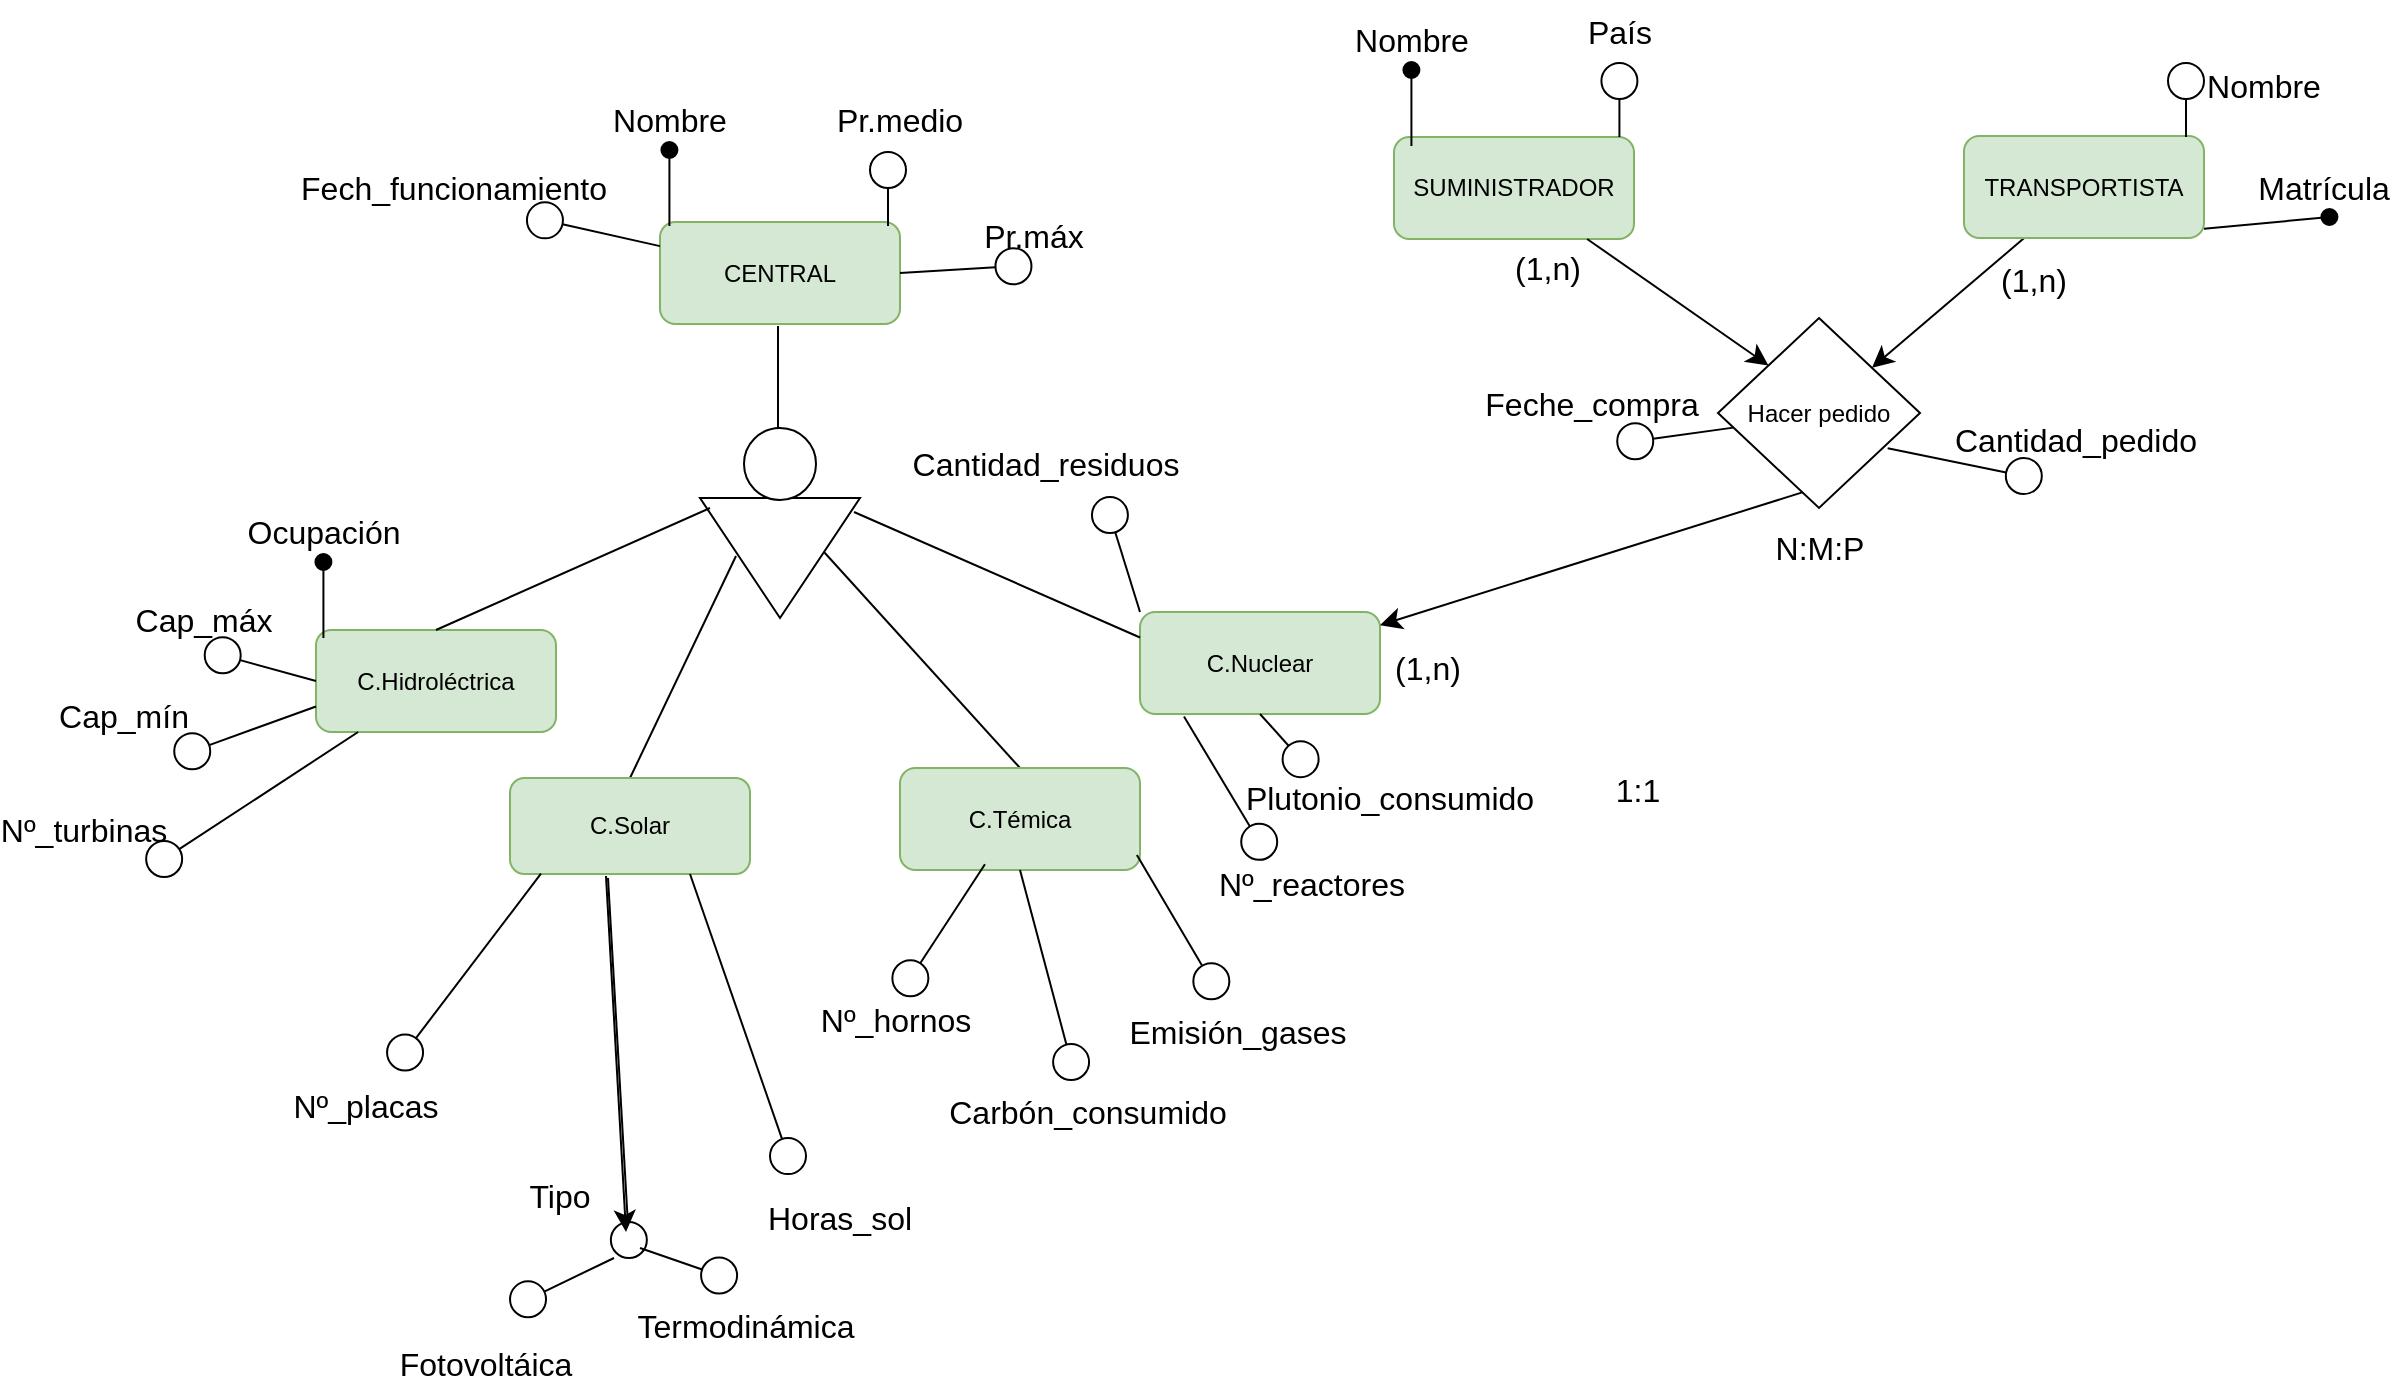 <mxfile version="24.7.16">
  <diagram name="Página-1" id="MTqiPwXKSIevzz44UziV">
    <mxGraphModel dx="1595" dy="1123" grid="0" gridSize="10" guides="1" tooltips="1" connect="1" arrows="1" fold="1" page="0" pageScale="1" pageWidth="827" pageHeight="1169" math="0" shadow="0">
      <root>
        <mxCell id="0" />
        <mxCell id="1" parent="0" />
        <mxCell id="ZOnOiDZ3vCkssA7ZhaMy-1" style="edgeStyle=none;curved=1;rounded=0;orthogonalLoop=1;jettySize=auto;html=1;entryX=0.5;entryY=0;entryDx=0;entryDy=0;fontSize=12;startSize=8;endSize=8;endArrow=none;endFill=0;" edge="1" parent="1">
          <mxGeometry relative="1" as="geometry">
            <mxPoint x="201" y="144" as="sourcePoint" />
            <mxPoint x="201" y="196" as="targetPoint" />
          </mxGeometry>
        </mxCell>
        <mxCell id="ZOnOiDZ3vCkssA7ZhaMy-2" value="CENTRAL" style="rounded=1;whiteSpace=wrap;html=1;fillColor=#d5e8d4;strokeColor=#82b366;" vertex="1" parent="1">
          <mxGeometry x="142" y="92" width="120" height="51" as="geometry" />
        </mxCell>
        <mxCell id="ZOnOiDZ3vCkssA7ZhaMy-3" value="" style="triangle;whiteSpace=wrap;html=1;rotation=90;" vertex="1" parent="1">
          <mxGeometry x="172" y="220" width="60" height="80" as="geometry" />
        </mxCell>
        <mxCell id="ZOnOiDZ3vCkssA7ZhaMy-4" value="" style="ellipse;whiteSpace=wrap;html=1;aspect=fixed;" vertex="1" parent="1">
          <mxGeometry x="184" y="195" width="36" height="36" as="geometry" />
        </mxCell>
        <mxCell id="ZOnOiDZ3vCkssA7ZhaMy-5" value="" style="endArrow=none;html=1;rounded=0;fontSize=12;startSize=8;endSize=8;curved=1;exitX=0.5;exitY=0;exitDx=0;exitDy=0;" edge="1" parent="1" source="ZOnOiDZ3vCkssA7ZhaMy-8">
          <mxGeometry width="50" height="50" relative="1" as="geometry">
            <mxPoint x="130" y="309" as="sourcePoint" />
            <mxPoint x="180" y="259" as="targetPoint" />
          </mxGeometry>
        </mxCell>
        <mxCell id="ZOnOiDZ3vCkssA7ZhaMy-6" value="" style="endArrow=none;html=1;rounded=0;fontSize=12;startSize=8;endSize=8;curved=1;entryX=0.5;entryY=0;entryDx=0;entryDy=0;" edge="1" parent="1" target="ZOnOiDZ3vCkssA7ZhaMy-9">
          <mxGeometry width="50" height="50" relative="1" as="geometry">
            <mxPoint x="224" y="257" as="sourcePoint" />
            <mxPoint x="270" y="300" as="targetPoint" />
          </mxGeometry>
        </mxCell>
        <mxCell id="ZOnOiDZ3vCkssA7ZhaMy-7" value="C.Hidroléctrica" style="rounded=1;whiteSpace=wrap;html=1;fillColor=#d5e8d4;strokeColor=#82b366;" vertex="1" parent="1">
          <mxGeometry x="-30" y="296" width="120" height="51" as="geometry" />
        </mxCell>
        <mxCell id="ZOnOiDZ3vCkssA7ZhaMy-8" value="C.Solar" style="rounded=1;whiteSpace=wrap;html=1;fillColor=#d5e8d4;strokeColor=#82b366;" vertex="1" parent="1">
          <mxGeometry x="67" y="370" width="120" height="48" as="geometry" />
        </mxCell>
        <mxCell id="ZOnOiDZ3vCkssA7ZhaMy-9" value="C.Témica" style="rounded=1;whiteSpace=wrap;html=1;fillColor=#d5e8d4;strokeColor=#82b366;" vertex="1" parent="1">
          <mxGeometry x="262" y="365" width="120" height="51" as="geometry" />
        </mxCell>
        <mxCell id="ZOnOiDZ3vCkssA7ZhaMy-10" value="C.Nuclear" style="rounded=1;whiteSpace=wrap;html=1;fillColor=#d5e8d4;strokeColor=#82b366;" vertex="1" parent="1">
          <mxGeometry x="382" y="287" width="120" height="51" as="geometry" />
        </mxCell>
        <mxCell id="ZOnOiDZ3vCkssA7ZhaMy-11" value="" style="endArrow=none;html=1;rounded=0;fontSize=12;startSize=8;endSize=8;curved=1;exitX=0.5;exitY=0;exitDx=0;exitDy=0;" edge="1" parent="1" source="ZOnOiDZ3vCkssA7ZhaMy-7">
          <mxGeometry width="50" height="50" relative="1" as="geometry">
            <mxPoint x="117" y="285" as="sourcePoint" />
            <mxPoint x="167" y="235" as="targetPoint" />
          </mxGeometry>
        </mxCell>
        <mxCell id="ZOnOiDZ3vCkssA7ZhaMy-12" value="" style="endArrow=none;html=1;rounded=0;fontSize=12;startSize=8;endSize=8;curved=1;entryX=0;entryY=0.25;entryDx=0;entryDy=0;" edge="1" parent="1" target="ZOnOiDZ3vCkssA7ZhaMy-10">
          <mxGeometry width="50" height="50" relative="1" as="geometry">
            <mxPoint x="239" y="237" as="sourcePoint" />
            <mxPoint x="337" y="345" as="targetPoint" />
          </mxGeometry>
        </mxCell>
        <mxCell id="ZOnOiDZ3vCkssA7ZhaMy-13" value="Nombre" style="text;html=1;align=center;verticalAlign=middle;whiteSpace=wrap;rounded=0;fontSize=16;" vertex="1" parent="1">
          <mxGeometry x="117" y="26" width="60" height="30" as="geometry" />
        </mxCell>
        <mxCell id="ZOnOiDZ3vCkssA7ZhaMy-14" value="" style="endArrow=oval;html=1;rounded=0;fontSize=12;startSize=8;endSize=8;curved=1;entryX=0.5;entryY=1;entryDx=0;entryDy=0;endFill=1;" edge="1" parent="1">
          <mxGeometry width="50" height="50" relative="1" as="geometry">
            <mxPoint x="146.71" y="94" as="sourcePoint" />
            <mxPoint x="146.71" y="56" as="targetPoint" />
          </mxGeometry>
        </mxCell>
        <mxCell id="ZOnOiDZ3vCkssA7ZhaMy-15" value="Pr.medio" style="text;html=1;align=center;verticalAlign=middle;whiteSpace=wrap;rounded=0;fontSize=16;" vertex="1" parent="1">
          <mxGeometry x="232" y="26" width="60" height="30" as="geometry" />
        </mxCell>
        <mxCell id="ZOnOiDZ3vCkssA7ZhaMy-16" value="" style="endArrow=circle;html=1;rounded=0;fontSize=12;startSize=8;endSize=8;curved=1;entryX=0.5;entryY=1;entryDx=0;entryDy=0;endFill=0;" edge="1" parent="1">
          <mxGeometry width="50" height="50" relative="1" as="geometry">
            <mxPoint x="256.0" y="94" as="sourcePoint" />
            <mxPoint x="256.0" y="56" as="targetPoint" />
          </mxGeometry>
        </mxCell>
        <mxCell id="ZOnOiDZ3vCkssA7ZhaMy-17" value="Pr.máx" style="text;html=1;align=center;verticalAlign=middle;whiteSpace=wrap;rounded=0;fontSize=16;" vertex="1" parent="1">
          <mxGeometry x="299" y="83.5" width="60" height="30" as="geometry" />
        </mxCell>
        <mxCell id="ZOnOiDZ3vCkssA7ZhaMy-18" value="" style="endArrow=circle;html=1;rounded=0;fontSize=12;startSize=8;endSize=8;curved=1;entryX=0.5;entryY=1;entryDx=0;entryDy=0;endFill=0;exitX=1;exitY=0.5;exitDx=0;exitDy=0;" edge="1" parent="1" source="ZOnOiDZ3vCkssA7ZhaMy-2">
          <mxGeometry width="50" height="50" relative="1" as="geometry">
            <mxPoint x="328.71" y="151.5" as="sourcePoint" />
            <mxPoint x="328.71" y="113.5" as="targetPoint" />
          </mxGeometry>
        </mxCell>
        <mxCell id="ZOnOiDZ3vCkssA7ZhaMy-19" value="Fech_funcionamiento" style="text;html=1;align=center;verticalAlign=middle;whiteSpace=wrap;rounded=0;fontSize=16;" vertex="1" parent="1">
          <mxGeometry x="9" y="60" width="60" height="30" as="geometry" />
        </mxCell>
        <mxCell id="ZOnOiDZ3vCkssA7ZhaMy-20" value="" style="endArrow=circle;html=1;rounded=0;fontSize=12;startSize=8;endSize=8;curved=1;entryX=0.5;entryY=1;entryDx=0;entryDy=0;endFill=0;" edge="1" parent="1" source="ZOnOiDZ3vCkssA7ZhaMy-2">
          <mxGeometry width="50" height="50" relative="1" as="geometry">
            <mxPoint x="74.71" y="127" as="sourcePoint" />
            <mxPoint x="74.71" y="89" as="targetPoint" />
          </mxGeometry>
        </mxCell>
        <mxCell id="ZOnOiDZ3vCkssA7ZhaMy-21" value="Ocupación" style="text;html=1;align=center;verticalAlign=middle;whiteSpace=wrap;rounded=0;fontSize=16;" vertex="1" parent="1">
          <mxGeometry x="-56" y="232" width="60" height="30" as="geometry" />
        </mxCell>
        <mxCell id="ZOnOiDZ3vCkssA7ZhaMy-22" value="" style="endArrow=oval;html=1;rounded=0;fontSize=12;startSize=8;endSize=8;curved=1;entryX=0.5;entryY=1;entryDx=0;entryDy=0;endFill=1;" edge="1" parent="1">
          <mxGeometry width="50" height="50" relative="1" as="geometry">
            <mxPoint x="-26.29" y="300" as="sourcePoint" />
            <mxPoint x="-26.29" y="262" as="targetPoint" />
          </mxGeometry>
        </mxCell>
        <mxCell id="ZOnOiDZ3vCkssA7ZhaMy-23" value="Cap_máx" style="text;html=1;align=center;verticalAlign=middle;whiteSpace=wrap;rounded=0;fontSize=16;" vertex="1" parent="1">
          <mxGeometry x="-116" y="276" width="60" height="30" as="geometry" />
        </mxCell>
        <mxCell id="ZOnOiDZ3vCkssA7ZhaMy-24" value="" style="endArrow=circle;html=1;rounded=0;fontSize=12;startSize=8;endSize=8;curved=1;entryX=0.5;entryY=1;entryDx=0;entryDy=0;endFill=0;exitX=0;exitY=0.5;exitDx=0;exitDy=0;" edge="1" parent="1" source="ZOnOiDZ3vCkssA7ZhaMy-7">
          <mxGeometry width="50" height="50" relative="1" as="geometry">
            <mxPoint x="-86.29" y="344" as="sourcePoint" />
            <mxPoint x="-86.29" y="306" as="targetPoint" />
          </mxGeometry>
        </mxCell>
        <mxCell id="ZOnOiDZ3vCkssA7ZhaMy-26" value="Cap_mín" style="text;html=1;align=center;verticalAlign=middle;whiteSpace=wrap;rounded=0;fontSize=16;" vertex="1" parent="1">
          <mxGeometry x="-156" y="324" width="60" height="30" as="geometry" />
        </mxCell>
        <mxCell id="ZOnOiDZ3vCkssA7ZhaMy-27" value="" style="endArrow=circle;html=1;rounded=0;fontSize=12;startSize=8;endSize=8;curved=1;entryX=0.5;entryY=1;entryDx=0;entryDy=0;endFill=0;exitX=0;exitY=0.75;exitDx=0;exitDy=0;" edge="1" parent="1" source="ZOnOiDZ3vCkssA7ZhaMy-7">
          <mxGeometry width="50" height="50" relative="1" as="geometry">
            <mxPoint x="-101.29" y="398" as="sourcePoint" />
            <mxPoint x="-101.29" y="360" as="targetPoint" />
          </mxGeometry>
        </mxCell>
        <mxCell id="ZOnOiDZ3vCkssA7ZhaMy-28" value="Nº_turbinas" style="text;html=1;align=center;verticalAlign=middle;whiteSpace=wrap;rounded=0;fontSize=16;" vertex="1" parent="1">
          <mxGeometry x="-176" y="380.5" width="60" height="30" as="geometry" />
        </mxCell>
        <mxCell id="ZOnOiDZ3vCkssA7ZhaMy-29" value="" style="endArrow=circle;html=1;rounded=0;fontSize=12;startSize=8;endSize=8;curved=1;entryX=0.5;entryY=1;entryDx=0;entryDy=0;endFill=0;" edge="1" parent="1" source="ZOnOiDZ3vCkssA7ZhaMy-7">
          <mxGeometry width="50" height="50" relative="1" as="geometry">
            <mxPoint x="-114.29" y="454" as="sourcePoint" />
            <mxPoint x="-114.29" y="416" as="targetPoint" />
          </mxGeometry>
        </mxCell>
        <mxCell id="ZOnOiDZ3vCkssA7ZhaMy-41" value="Nº_placas" style="text;html=1;align=center;verticalAlign=middle;whiteSpace=wrap;rounded=0;fontSize=16;" vertex="1" parent="1">
          <mxGeometry x="-35" y="519" width="60" height="30" as="geometry" />
        </mxCell>
        <mxCell id="ZOnOiDZ3vCkssA7ZhaMy-42" value="" style="endArrow=circle;html=1;rounded=0;fontSize=12;startSize=8;endSize=8;curved=1;entryX=0.5;entryY=1;entryDx=0;entryDy=0;endFill=0;exitX=0.129;exitY=0.997;exitDx=0;exitDy=0;exitPerimeter=0;" edge="1" parent="1" source="ZOnOiDZ3vCkssA7ZhaMy-8">
          <mxGeometry width="50" height="50" relative="1" as="geometry">
            <mxPoint x="66.997" y="486.002" as="sourcePoint" />
            <mxPoint x="8.48" y="515.18" as="targetPoint" />
          </mxGeometry>
        </mxCell>
        <mxCell id="ZOnOiDZ3vCkssA7ZhaMy-60" value="Tipo" style="text;html=1;align=center;verticalAlign=middle;whiteSpace=wrap;rounded=0;fontSize=16;" vertex="1" parent="1">
          <mxGeometry x="62" y="564" width="60" height="30" as="geometry" />
        </mxCell>
        <mxCell id="ZOnOiDZ3vCkssA7ZhaMy-61" value="" style="endArrow=circle;html=1;rounded=0;fontSize=12;startSize=8;endSize=8;curved=1;endFill=0;" edge="1" parent="1">
          <mxGeometry width="50" height="50" relative="1" as="geometry">
            <mxPoint x="116" y="420" as="sourcePoint" />
            <mxPoint x="127" y="611" as="targetPoint" />
          </mxGeometry>
        </mxCell>
        <mxCell id="ZOnOiDZ3vCkssA7ZhaMy-62" value="" style="endArrow=classic;html=1;rounded=0;fontSize=12;startSize=8;endSize=8;curved=1;exitX=0.4;exitY=1.021;exitDx=0;exitDy=0;exitPerimeter=0;" edge="1" parent="1" source="ZOnOiDZ3vCkssA7ZhaMy-8">
          <mxGeometry width="50" height="50" relative="1" as="geometry">
            <mxPoint x="102" y="606" as="sourcePoint" />
            <mxPoint x="125" y="597" as="targetPoint" />
          </mxGeometry>
        </mxCell>
        <mxCell id="ZOnOiDZ3vCkssA7ZhaMy-63" value="" style="endArrow=circle;html=1;rounded=0;fontSize=12;startSize=8;endSize=8;curved=1;endFill=0;" edge="1" parent="1">
          <mxGeometry width="50" height="50" relative="1" as="geometry">
            <mxPoint x="119" y="610" as="sourcePoint" />
            <mxPoint x="67" y="635" as="targetPoint" />
          </mxGeometry>
        </mxCell>
        <mxCell id="ZOnOiDZ3vCkssA7ZhaMy-64" value="" style="endArrow=circle;html=1;rounded=0;fontSize=12;startSize=8;endSize=8;curved=1;endFill=0;" edge="1" parent="1">
          <mxGeometry width="50" height="50" relative="1" as="geometry">
            <mxPoint x="132" y="605" as="sourcePoint" />
            <mxPoint x="181" y="622" as="targetPoint" />
          </mxGeometry>
        </mxCell>
        <mxCell id="ZOnOiDZ3vCkssA7ZhaMy-65" value="Termodinámica" style="text;html=1;align=center;verticalAlign=middle;whiteSpace=wrap;rounded=0;fontSize=16;" vertex="1" parent="1">
          <mxGeometry x="155" y="629" width="60" height="30" as="geometry" />
        </mxCell>
        <mxCell id="ZOnOiDZ3vCkssA7ZhaMy-66" value="Fotovoltáica" style="text;html=1;align=center;verticalAlign=middle;whiteSpace=wrap;rounded=0;fontSize=16;" vertex="1" parent="1">
          <mxGeometry x="25" y="648" width="60" height="30" as="geometry" />
        </mxCell>
        <mxCell id="ZOnOiDZ3vCkssA7ZhaMy-68" value="Horas_sol" style="text;html=1;align=center;verticalAlign=middle;whiteSpace=wrap;rounded=0;fontSize=16;" vertex="1" parent="1">
          <mxGeometry x="202" y="575" width="60" height="30" as="geometry" />
        </mxCell>
        <mxCell id="ZOnOiDZ3vCkssA7ZhaMy-69" value="" style="endArrow=circle;html=1;rounded=0;fontSize=12;startSize=8;endSize=8;curved=1;endFill=0;exitX=0.75;exitY=1;exitDx=0;exitDy=0;" edge="1" parent="1" source="ZOnOiDZ3vCkssA7ZhaMy-8">
          <mxGeometry width="50" height="50" relative="1" as="geometry">
            <mxPoint x="129.0" y="323.996" as="sourcePoint" />
            <mxPoint x="209.28" y="568.5" as="targetPoint" />
          </mxGeometry>
        </mxCell>
        <mxCell id="ZOnOiDZ3vCkssA7ZhaMy-70" value="Nº_hornos" style="text;html=1;align=center;verticalAlign=middle;whiteSpace=wrap;rounded=0;fontSize=16;" vertex="1" parent="1">
          <mxGeometry x="230" y="476" width="60" height="30" as="geometry" />
        </mxCell>
        <mxCell id="ZOnOiDZ3vCkssA7ZhaMy-71" value="" style="endArrow=circle;html=1;rounded=0;fontSize=12;startSize=8;endSize=8;curved=1;entryX=0.5;entryY=1;entryDx=0;entryDy=0;endFill=0;exitX=0.354;exitY=0.944;exitDx=0;exitDy=0;exitPerimeter=0;" edge="1" parent="1" source="ZOnOiDZ3vCkssA7ZhaMy-9">
          <mxGeometry width="50" height="50" relative="1" as="geometry">
            <mxPoint x="280" y="423" as="sourcePoint" />
            <mxPoint x="261.71" y="478.5" as="targetPoint" />
          </mxGeometry>
        </mxCell>
        <mxCell id="ZOnOiDZ3vCkssA7ZhaMy-73" value="Carbón_consumido" style="text;html=1;align=center;verticalAlign=middle;whiteSpace=wrap;rounded=0;fontSize=16;" vertex="1" parent="1">
          <mxGeometry x="326" y="522" width="60" height="30" as="geometry" />
        </mxCell>
        <mxCell id="ZOnOiDZ3vCkssA7ZhaMy-74" value="" style="endArrow=circle;html=1;rounded=0;fontSize=12;startSize=8;endSize=8;curved=1;entryX=0.402;entryY=-0.01;entryDx=0;entryDy=0;endFill=0;exitX=0.5;exitY=1;exitDx=0;exitDy=0;entryPerimeter=0;" edge="1" parent="1" source="ZOnOiDZ3vCkssA7ZhaMy-9" target="ZOnOiDZ3vCkssA7ZhaMy-73">
          <mxGeometry width="50" height="50" relative="1" as="geometry">
            <mxPoint x="384" y="435" as="sourcePoint" />
            <mxPoint x="365.71" y="490.5" as="targetPoint" />
          </mxGeometry>
        </mxCell>
        <mxCell id="ZOnOiDZ3vCkssA7ZhaMy-75" value="Emisión_gases" style="text;html=1;align=center;verticalAlign=middle;whiteSpace=wrap;rounded=0;fontSize=16;" vertex="1" parent="1">
          <mxGeometry x="401" y="482" width="60" height="30" as="geometry" />
        </mxCell>
        <mxCell id="ZOnOiDZ3vCkssA7ZhaMy-76" value="" style="endArrow=circle;html=1;rounded=0;fontSize=12;startSize=8;endSize=8;curved=1;entryX=0.5;entryY=1;entryDx=0;entryDy=0;endFill=0;exitX=0.987;exitY=0.854;exitDx=0;exitDy=0;exitPerimeter=0;" edge="1" parent="1" source="ZOnOiDZ3vCkssA7ZhaMy-9">
          <mxGeometry width="50" height="50" relative="1" as="geometry">
            <mxPoint x="386.0" y="395.996" as="sourcePoint" />
            <mxPoint x="422.75" y="480.23" as="targetPoint" />
          </mxGeometry>
        </mxCell>
        <mxCell id="ZOnOiDZ3vCkssA7ZhaMy-77" value="SUMINISTRADOR" style="rounded=1;whiteSpace=wrap;html=1;fillColor=#d5e8d4;strokeColor=#82b366;" vertex="1" parent="1">
          <mxGeometry x="509" y="49.5" width="120" height="51" as="geometry" />
        </mxCell>
        <mxCell id="ZOnOiDZ3vCkssA7ZhaMy-124" style="edgeStyle=none;curved=1;rounded=0;orthogonalLoop=1;jettySize=auto;html=1;fontSize=12;startSize=8;endSize=8;" edge="1" parent="1" source="ZOnOiDZ3vCkssA7ZhaMy-82" target="ZOnOiDZ3vCkssA7ZhaMy-122">
          <mxGeometry relative="1" as="geometry" />
        </mxCell>
        <mxCell id="ZOnOiDZ3vCkssA7ZhaMy-82" value="TRANSPORTISTA" style="rounded=1;whiteSpace=wrap;html=1;fillColor=#d5e8d4;strokeColor=#82b366;" vertex="1" parent="1">
          <mxGeometry x="794" y="49" width="120" height="51" as="geometry" />
        </mxCell>
        <mxCell id="ZOnOiDZ3vCkssA7ZhaMy-94" style="edgeStyle=none;curved=1;rounded=0;orthogonalLoop=1;jettySize=auto;html=1;fontSize=12;startSize=8;endSize=8;exitX=0.437;exitY=0.911;exitDx=0;exitDy=0;exitPerimeter=0;" edge="1" parent="1" source="ZOnOiDZ3vCkssA7ZhaMy-122" target="ZOnOiDZ3vCkssA7ZhaMy-10">
          <mxGeometry relative="1" as="geometry">
            <mxPoint x="591" y="312.5" as="sourcePoint" />
          </mxGeometry>
        </mxCell>
        <mxCell id="ZOnOiDZ3vCkssA7ZhaMy-96" value="1:1" style="text;html=1;align=center;verticalAlign=middle;whiteSpace=wrap;rounded=0;fontSize=16;" vertex="1" parent="1">
          <mxGeometry x="601" y="361" width="60" height="30" as="geometry" />
        </mxCell>
        <mxCell id="ZOnOiDZ3vCkssA7ZhaMy-104" value="Nombre" style="text;html=1;align=center;verticalAlign=middle;whiteSpace=wrap;rounded=0;fontSize=16;" vertex="1" parent="1">
          <mxGeometry x="914" y="9" width="60" height="30" as="geometry" />
        </mxCell>
        <mxCell id="ZOnOiDZ3vCkssA7ZhaMy-105" value="" style="endArrow=circle;html=1;rounded=0;fontSize=12;startSize=8;endSize=8;curved=1;entryX=0.5;entryY=1;entryDx=0;entryDy=0;endFill=0;" edge="1" parent="1">
          <mxGeometry width="50" height="50" relative="1" as="geometry">
            <mxPoint x="905" y="49.5" as="sourcePoint" />
            <mxPoint x="905" y="11.5" as="targetPoint" />
          </mxGeometry>
        </mxCell>
        <mxCell id="ZOnOiDZ3vCkssA7ZhaMy-106" value="Matrícula" style="text;html=1;align=center;verticalAlign=middle;whiteSpace=wrap;rounded=0;fontSize=16;" vertex="1" parent="1">
          <mxGeometry x="947" y="59.5" width="54" height="30" as="geometry" />
        </mxCell>
        <mxCell id="ZOnOiDZ3vCkssA7ZhaMy-107" value="" style="endArrow=oval;html=1;rounded=0;fontSize=12;startSize=8;endSize=8;curved=1;entryX=0.5;entryY=1;entryDx=0;entryDy=0;endFill=1;exitX=1;exitY=0.91;exitDx=0;exitDy=0;exitPerimeter=0;" edge="1" parent="1" source="ZOnOiDZ3vCkssA7ZhaMy-82">
          <mxGeometry width="50" height="50" relative="1" as="geometry">
            <mxPoint x="976.71" y="127.5" as="sourcePoint" />
            <mxPoint x="976.71" y="89.5" as="targetPoint" />
          </mxGeometry>
        </mxCell>
        <mxCell id="ZOnOiDZ3vCkssA7ZhaMy-108" value="" style="endArrow=circle;html=1;rounded=0;fontSize=12;startSize=8;endSize=8;curved=1;entryX=0.5;entryY=1;entryDx=0;entryDy=0;endFill=0;exitX=0.987;exitY=0.854;exitDx=0;exitDy=0;exitPerimeter=0;" edge="1" parent="1">
          <mxGeometry width="50" height="50" relative="1" as="geometry">
            <mxPoint x="404" y="339.27" as="sourcePoint" />
            <mxPoint x="446.75" y="410.5" as="targetPoint" />
          </mxGeometry>
        </mxCell>
        <mxCell id="ZOnOiDZ3vCkssA7ZhaMy-109" value="Nº_reactores" style="text;html=1;align=center;verticalAlign=middle;whiteSpace=wrap;rounded=0;fontSize=16;" vertex="1" parent="1">
          <mxGeometry x="438" y="408" width="60" height="30" as="geometry" />
        </mxCell>
        <mxCell id="ZOnOiDZ3vCkssA7ZhaMy-110" value="Nombre" style="text;html=1;align=center;verticalAlign=middle;whiteSpace=wrap;rounded=0;fontSize=16;" vertex="1" parent="1">
          <mxGeometry x="488" y="-14" width="60" height="30" as="geometry" />
        </mxCell>
        <mxCell id="ZOnOiDZ3vCkssA7ZhaMy-111" value="" style="endArrow=oval;html=1;rounded=0;fontSize=12;startSize=8;endSize=8;curved=1;entryX=0.5;entryY=1;entryDx=0;entryDy=0;endFill=1;" edge="1" parent="1">
          <mxGeometry width="50" height="50" relative="1" as="geometry">
            <mxPoint x="517.71" y="54" as="sourcePoint" />
            <mxPoint x="517.71" y="16" as="targetPoint" />
          </mxGeometry>
        </mxCell>
        <mxCell id="ZOnOiDZ3vCkssA7ZhaMy-112" value="País" style="text;html=1;align=center;verticalAlign=middle;whiteSpace=wrap;rounded=0;fontSize=16;" vertex="1" parent="1">
          <mxGeometry x="592" y="-18.5" width="60" height="30" as="geometry" />
        </mxCell>
        <mxCell id="ZOnOiDZ3vCkssA7ZhaMy-113" value="" style="endArrow=circle;html=1;rounded=0;fontSize=12;startSize=8;endSize=8;curved=1;entryX=0.5;entryY=1;entryDx=0;entryDy=0;endFill=0;" edge="1" parent="1">
          <mxGeometry width="50" height="50" relative="1" as="geometry">
            <mxPoint x="621.71" y="49.5" as="sourcePoint" />
            <mxPoint x="621.71" y="11.5" as="targetPoint" />
          </mxGeometry>
        </mxCell>
        <mxCell id="ZOnOiDZ3vCkssA7ZhaMy-114" value="" style="endArrow=circle;html=1;rounded=0;fontSize=12;startSize=8;endSize=8;curved=1;endFill=0;exitX=0.987;exitY=0.854;exitDx=0;exitDy=0;exitPerimeter=0;" edge="1" parent="1">
          <mxGeometry width="50" height="50" relative="1" as="geometry">
            <mxPoint x="442" y="338" as="sourcePoint" />
            <mxPoint x="469" y="368" as="targetPoint" />
          </mxGeometry>
        </mxCell>
        <mxCell id="ZOnOiDZ3vCkssA7ZhaMy-115" value="Plutonio_consumido" style="text;html=1;align=center;verticalAlign=middle;whiteSpace=wrap;rounded=0;fontSize=16;" vertex="1" parent="1">
          <mxGeometry x="477" y="365" width="60" height="30" as="geometry" />
        </mxCell>
        <mxCell id="ZOnOiDZ3vCkssA7ZhaMy-117" value="" style="endArrow=circle;html=1;rounded=0;fontSize=12;startSize=8;endSize=8;curved=1;endFill=0;exitX=0;exitY=0;exitDx=0;exitDy=0;" edge="1" parent="1" source="ZOnOiDZ3vCkssA7ZhaMy-10">
          <mxGeometry width="50" height="50" relative="1" as="geometry">
            <mxPoint x="330" y="280" as="sourcePoint" />
            <mxPoint x="364" y="229" as="targetPoint" />
          </mxGeometry>
        </mxCell>
        <mxCell id="ZOnOiDZ3vCkssA7ZhaMy-118" value="Cantidad_residuos" style="text;html=1;align=center;verticalAlign=middle;whiteSpace=wrap;rounded=0;fontSize=16;" vertex="1" parent="1">
          <mxGeometry x="305" y="198" width="60" height="30" as="geometry" />
        </mxCell>
        <mxCell id="ZOnOiDZ3vCkssA7ZhaMy-122" value="Hacer pedido" style="rhombus;whiteSpace=wrap;html=1;" vertex="1" parent="1">
          <mxGeometry x="671" y="140" width="101" height="95" as="geometry" />
        </mxCell>
        <mxCell id="ZOnOiDZ3vCkssA7ZhaMy-123" style="edgeStyle=none;curved=1;rounded=0;orthogonalLoop=1;jettySize=auto;html=1;entryX=0;entryY=0;entryDx=0;entryDy=0;fontSize=12;startSize=8;endSize=8;" edge="1" parent="1" source="ZOnOiDZ3vCkssA7ZhaMy-77" target="ZOnOiDZ3vCkssA7ZhaMy-122">
          <mxGeometry relative="1" as="geometry" />
        </mxCell>
        <mxCell id="ZOnOiDZ3vCkssA7ZhaMy-126" value="Cantidad_pedido" style="text;html=1;align=center;verticalAlign=middle;whiteSpace=wrap;rounded=0;fontSize=16;" vertex="1" parent="1">
          <mxGeometry x="820" y="186" width="60" height="30" as="geometry" />
        </mxCell>
        <mxCell id="ZOnOiDZ3vCkssA7ZhaMy-127" value="" style="endArrow=circle;html=1;rounded=0;fontSize=12;startSize=8;endSize=8;curved=1;entryX=0.5;entryY=1;entryDx=0;entryDy=0;endFill=0;exitX=0.84;exitY=0.686;exitDx=0;exitDy=0;exitPerimeter=0;" edge="1" parent="1" source="ZOnOiDZ3vCkssA7ZhaMy-122">
          <mxGeometry width="50" height="50" relative="1" as="geometry">
            <mxPoint x="833.71" y="259" as="sourcePoint" />
            <mxPoint x="833.71" y="221" as="targetPoint" />
          </mxGeometry>
        </mxCell>
        <mxCell id="ZOnOiDZ3vCkssA7ZhaMy-130" value="Feche_compra" style="text;html=1;align=center;verticalAlign=middle;whiteSpace=wrap;rounded=0;fontSize=16;" vertex="1" parent="1">
          <mxGeometry x="578" y="168" width="60" height="30" as="geometry" />
        </mxCell>
        <mxCell id="ZOnOiDZ3vCkssA7ZhaMy-131" value="" style="endArrow=circle;html=1;rounded=0;fontSize=12;startSize=8;endSize=8;curved=1;entryX=0.5;entryY=1;entryDx=0;entryDy=0;endFill=0;exitX=0.076;exitY=0.577;exitDx=0;exitDy=0;exitPerimeter=0;" edge="1" parent="1" source="ZOnOiDZ3vCkssA7ZhaMy-122">
          <mxGeometry width="50" height="50" relative="1" as="geometry">
            <mxPoint x="619.71" y="241" as="sourcePoint" />
            <mxPoint x="619.71" y="203" as="targetPoint" />
          </mxGeometry>
        </mxCell>
        <mxCell id="ZOnOiDZ3vCkssA7ZhaMy-134" value="N:M:P" style="text;html=1;align=center;verticalAlign=middle;whiteSpace=wrap;rounded=0;fontSize=16;" vertex="1" parent="1">
          <mxGeometry x="691.5" y="240" width="60" height="30" as="geometry" />
        </mxCell>
        <mxCell id="ZOnOiDZ3vCkssA7ZhaMy-135" value="(1,n)" style="text;html=1;align=center;verticalAlign=middle;whiteSpace=wrap;rounded=0;fontSize=16;" vertex="1" parent="1">
          <mxGeometry x="799" y="106" width="60" height="30" as="geometry" />
        </mxCell>
        <mxCell id="ZOnOiDZ3vCkssA7ZhaMy-136" value="(1,n)" style="text;html=1;align=center;verticalAlign=middle;whiteSpace=wrap;rounded=0;fontSize=16;" vertex="1" parent="1">
          <mxGeometry x="556" y="100" width="60" height="30" as="geometry" />
        </mxCell>
        <mxCell id="ZOnOiDZ3vCkssA7ZhaMy-137" value="(1,n)" style="text;html=1;align=center;verticalAlign=middle;whiteSpace=wrap;rounded=0;fontSize=16;" vertex="1" parent="1">
          <mxGeometry x="496" y="300" width="60" height="30" as="geometry" />
        </mxCell>
      </root>
    </mxGraphModel>
  </diagram>
</mxfile>
